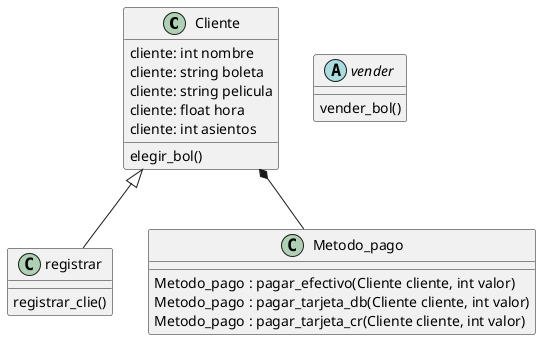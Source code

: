 @startuml
Cliente <|--  registrar
Cliente *-- Metodo_pago


class Metodo_pago {

Metodo_pago : pagar_efectivo(Cliente cliente, int valor)
Metodo_pago : pagar_tarjeta_db(Cliente cliente, int valor)
Metodo_pago : pagar_tarjeta_cr(Cliente cliente, int valor)


}
class Cliente {
cliente: int nombre 
cliente: string boleta
cliente: string pelicula
cliente: float hora
cliente: int asientos
elegir_bol()

}

   class  registrar {


registrar_clie()

}

abstract  class  "vender "{
vender_bol()

}
@enduml